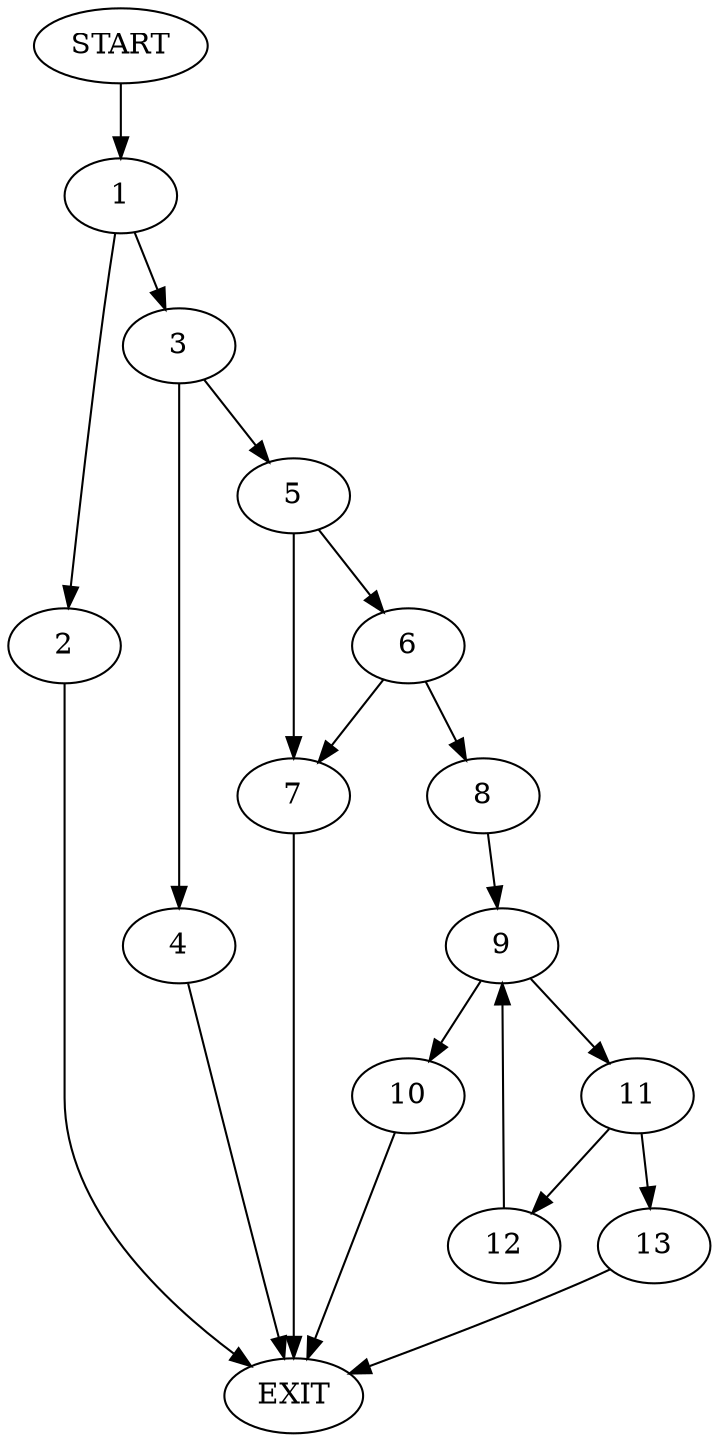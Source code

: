 digraph {
0 [label="START"]
14 [label="EXIT"]
0 -> 1
1 -> 2
1 -> 3
2 -> 14
3 -> 4
3 -> 5
5 -> 6
5 -> 7
4 -> 14
7 -> 14
6 -> 8
6 -> 7
8 -> 9
9 -> 10
9 -> 11
10 -> 14
11 -> 12
11 -> 13
13 -> 14
12 -> 9
}
